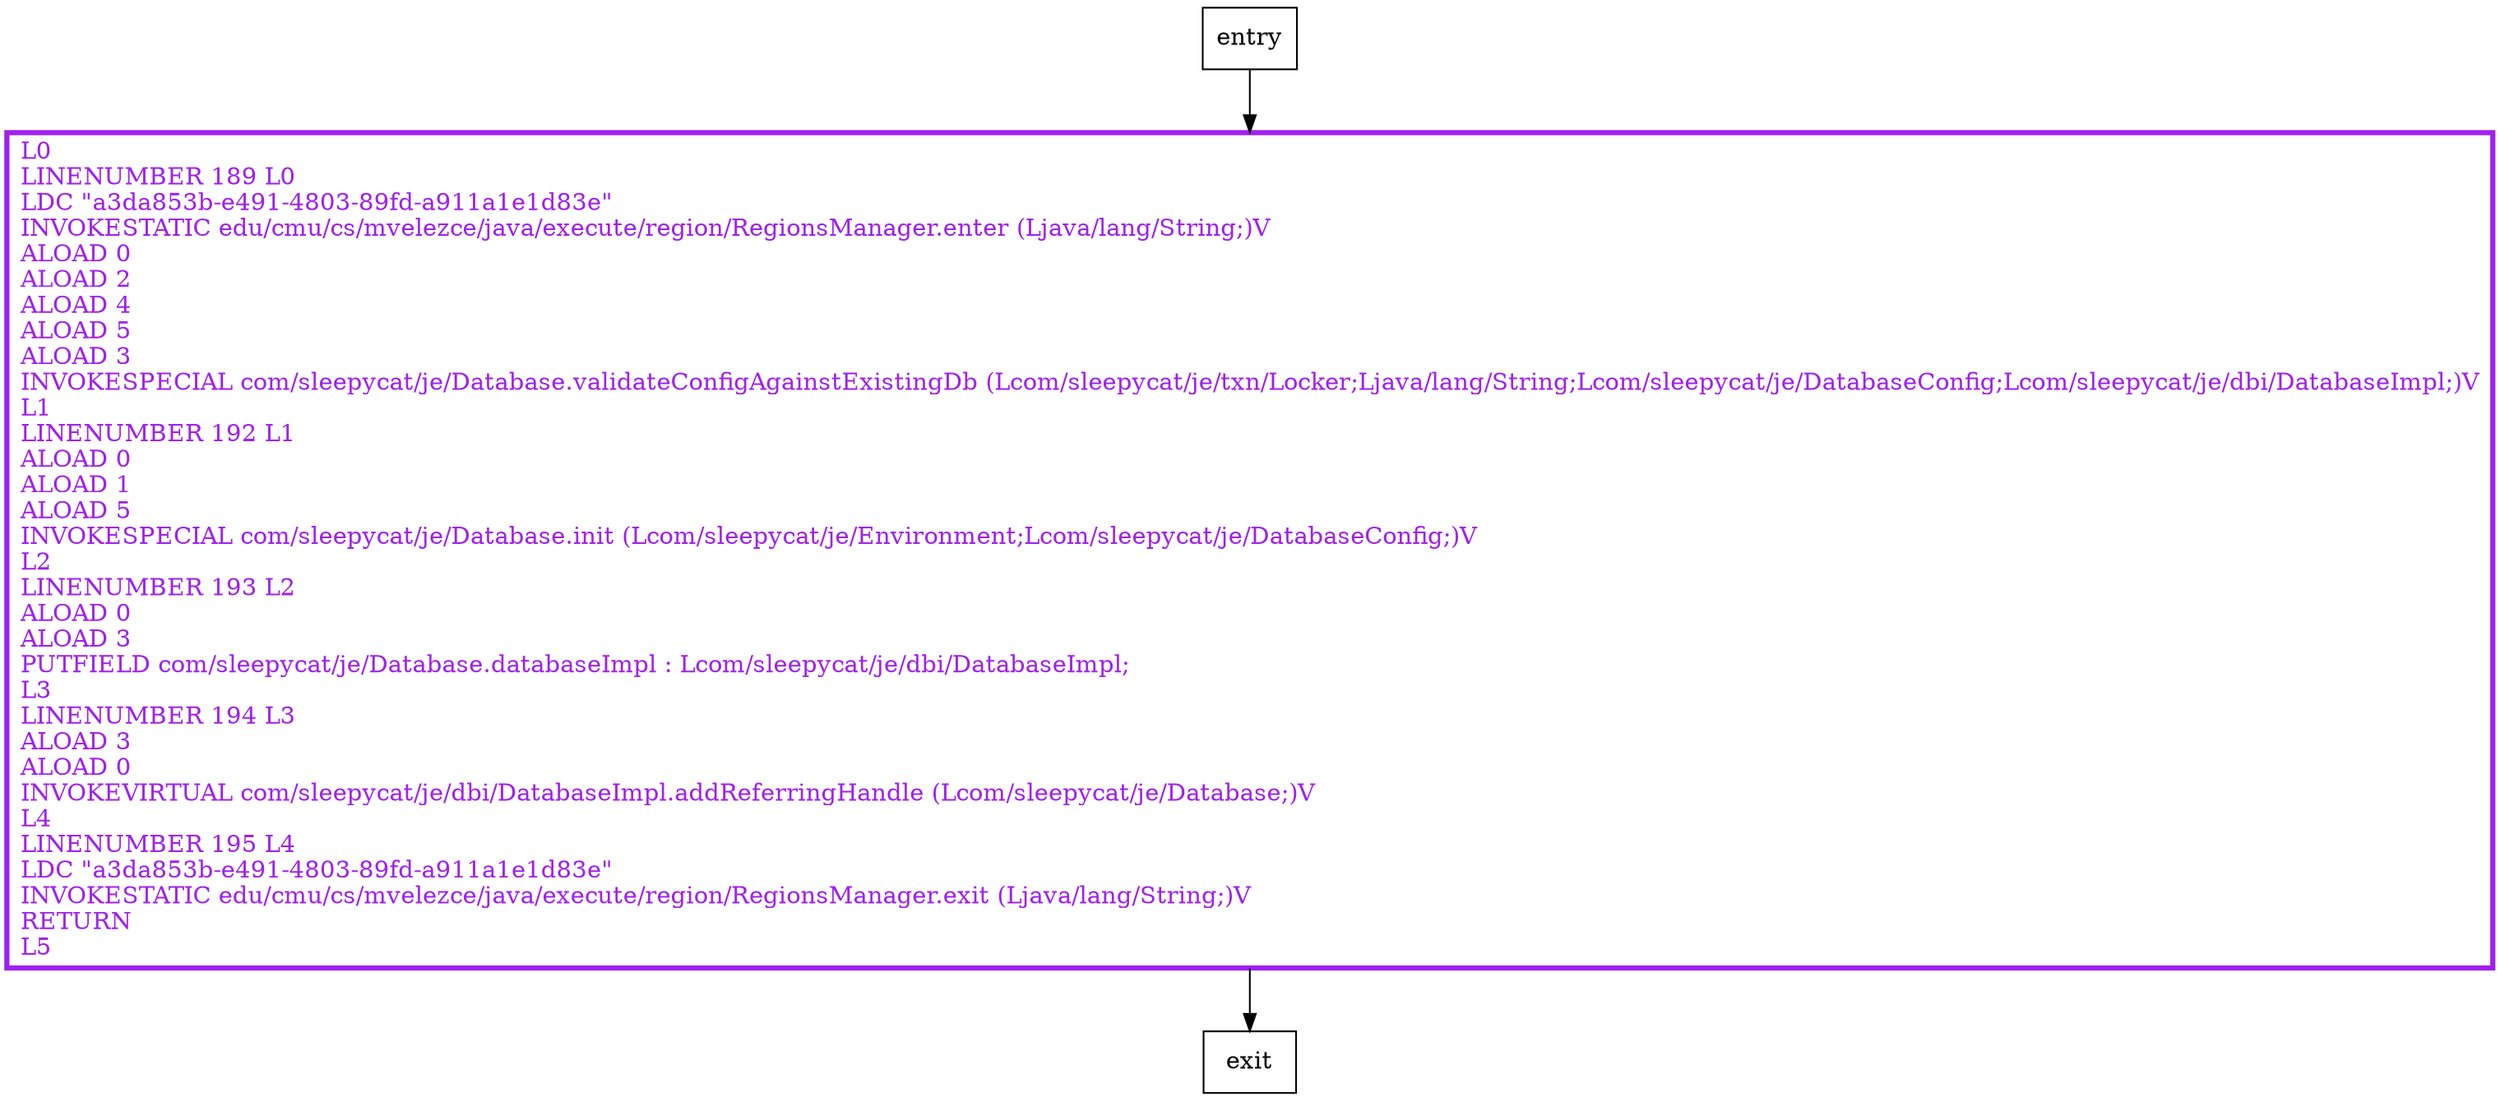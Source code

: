 digraph initExisting {
node [shape=record];
2112171284 [label="L0\lLINENUMBER 189 L0\lLDC \"a3da853b-e491-4803-89fd-a911a1e1d83e\"\lINVOKESTATIC edu/cmu/cs/mvelezce/java/execute/region/RegionsManager.enter (Ljava/lang/String;)V\lALOAD 0\lALOAD 2\lALOAD 4\lALOAD 5\lALOAD 3\lINVOKESPECIAL com/sleepycat/je/Database.validateConfigAgainstExistingDb (Lcom/sleepycat/je/txn/Locker;Ljava/lang/String;Lcom/sleepycat/je/DatabaseConfig;Lcom/sleepycat/je/dbi/DatabaseImpl;)V\lL1\lLINENUMBER 192 L1\lALOAD 0\lALOAD 1\lALOAD 5\lINVOKESPECIAL com/sleepycat/je/Database.init (Lcom/sleepycat/je/Environment;Lcom/sleepycat/je/DatabaseConfig;)V\lL2\lLINENUMBER 193 L2\lALOAD 0\lALOAD 3\lPUTFIELD com/sleepycat/je/Database.databaseImpl : Lcom/sleepycat/je/dbi/DatabaseImpl;\lL3\lLINENUMBER 194 L3\lALOAD 3\lALOAD 0\lINVOKEVIRTUAL com/sleepycat/je/dbi/DatabaseImpl.addReferringHandle (Lcom/sleepycat/je/Database;)V\lL4\lLINENUMBER 195 L4\lLDC \"a3da853b-e491-4803-89fd-a911a1e1d83e\"\lINVOKESTATIC edu/cmu/cs/mvelezce/java/execute/region/RegionsManager.exit (Ljava/lang/String;)V\lRETURN\lL5\l"];
entry;
exit;
entry -> 2112171284
2112171284 -> exit
2112171284[fontcolor="purple", penwidth=3, color="purple"];
}
